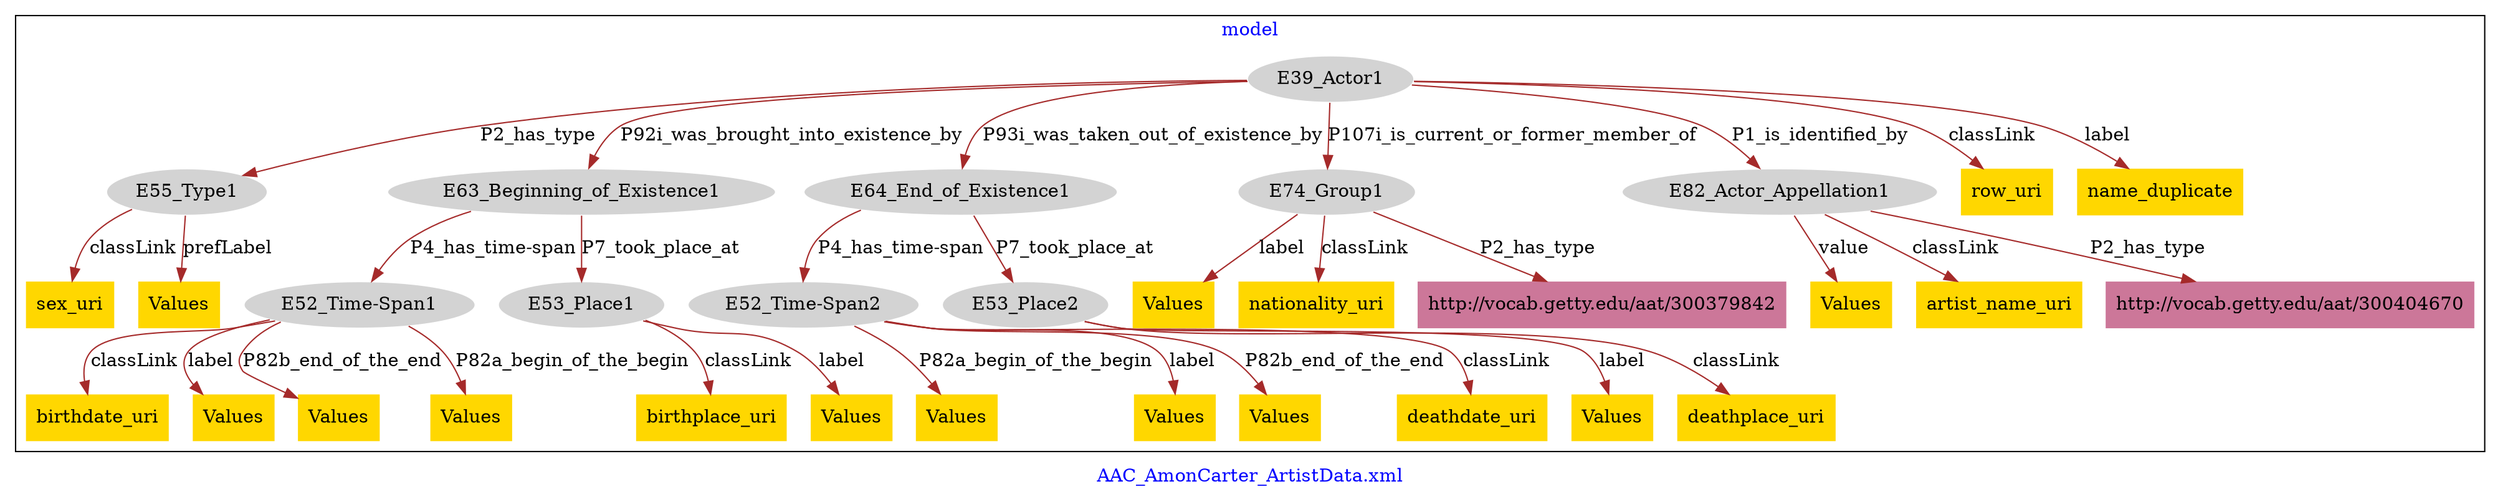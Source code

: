 digraph n0 {
fontcolor="blue"
remincross="true"
label="AAC_AmonCarter_ArtistData.xml"
subgraph cluster {
label="model"
n2[style="filled",color="white",fillcolor="lightgray",label="E39_Actor1"];
n3[style="filled",color="white",fillcolor="lightgray",label="E55_Type1"];
n4[style="filled",color="white",fillcolor="lightgray",label="E63_Beginning_of_Existence1"];
n5[style="filled",color="white",fillcolor="lightgray",label="E64_End_of_Existence1"];
n6[style="filled",color="white",fillcolor="lightgray",label="E74_Group1"];
n7[style="filled",color="white",fillcolor="lightgray",label="E82_Actor_Appellation1"];
n8[style="filled",color="white",fillcolor="lightgray",label="E52_Time-Span1"];
n9[style="filled",color="white",fillcolor="lightgray",label="E53_Place1"];
n10[style="filled",color="white",fillcolor="lightgray",label="E52_Time-Span2"];
n11[style="filled",color="white",fillcolor="lightgray",label="E53_Place2"];
n12[shape="plaintext",style="filled",fillcolor="gold",label="birthplace_uri"];
n13[shape="plaintext",style="filled",fillcolor="gold",label="Values"];
n14[shape="plaintext",style="filled",fillcolor="gold",label="row_uri"];
n15[shape="plaintext",style="filled",fillcolor="gold",label="Values"];
n16[shape="plaintext",style="filled",fillcolor="gold",label="Values"];
n17[shape="plaintext",style="filled",fillcolor="gold",label="birthdate_uri"];
n18[shape="plaintext",style="filled",fillcolor="gold",label="Values"];
n19[shape="plaintext",style="filled",fillcolor="gold",label="sex_uri"];
n20[shape="plaintext",style="filled",fillcolor="gold",label="Values"];
n21[shape="plaintext",style="filled",fillcolor="gold",label="Values"];
n22[shape="plaintext",style="filled",fillcolor="gold",label="Values"];
n23[shape="plaintext",style="filled",fillcolor="gold",label="Values"];
n24[shape="plaintext",style="filled",fillcolor="gold",label="Values"];
n25[shape="plaintext",style="filled",fillcolor="gold",label="deathplace_uri"];
n26[shape="plaintext",style="filled",fillcolor="gold",label="Values"];
n27[shape="plaintext",style="filled",fillcolor="gold",label="Values"];
n28[shape="plaintext",style="filled",fillcolor="gold",label="deathdate_uri"];
n29[shape="plaintext",style="filled",fillcolor="gold",label="name_duplicate"];
n30[shape="plaintext",style="filled",fillcolor="gold",label="nationality_uri"];
n31[shape="plaintext",style="filled",fillcolor="gold",label="artist_name_uri"];
n32[shape="plaintext",style="filled",fillcolor="#CC7799",label="http://vocab.getty.edu/aat/300379842"];
n33[shape="plaintext",style="filled",fillcolor="#CC7799",label="http://vocab.getty.edu/aat/300404670"];
}
n2 -> n3[color="brown",fontcolor="black",label="P2_has_type"]
n2 -> n4[color="brown",fontcolor="black",label="P92i_was_brought_into_existence_by"]
n2 -> n5[color="brown",fontcolor="black",label="P93i_was_taken_out_of_existence_by"]
n2 -> n6[color="brown",fontcolor="black",label="P107i_is_current_or_former_member_of"]
n2 -> n7[color="brown",fontcolor="black",label="P1_is_identified_by"]
n4 -> n8[color="brown",fontcolor="black",label="P4_has_time-span"]
n4 -> n9[color="brown",fontcolor="black",label="P7_took_place_at"]
n5 -> n10[color="brown",fontcolor="black",label="P4_has_time-span"]
n5 -> n11[color="brown",fontcolor="black",label="P7_took_place_at"]
n9 -> n12[color="brown",fontcolor="black",label="classLink"]
n10 -> n13[color="brown",fontcolor="black",label="P82a_begin_of_the_begin"]
n2 -> n14[color="brown",fontcolor="black",label="classLink"]
n7 -> n15[color="brown",fontcolor="black",label="value"]
n10 -> n16[color="brown",fontcolor="black",label="label"]
n8 -> n17[color="brown",fontcolor="black",label="classLink"]
n8 -> n18[color="brown",fontcolor="black",label="label"]
n3 -> n19[color="brown",fontcolor="black",label="classLink"]
n3 -> n20[color="brown",fontcolor="black",label="prefLabel"]
n6 -> n21[color="brown",fontcolor="black",label="label"]
n10 -> n22[color="brown",fontcolor="black",label="P82b_end_of_the_end"]
n11 -> n23[color="brown",fontcolor="black",label="label"]
n8 -> n24[color="brown",fontcolor="black",label="P82b_end_of_the_end"]
n11 -> n25[color="brown",fontcolor="black",label="classLink"]
n8 -> n26[color="brown",fontcolor="black",label="P82a_begin_of_the_begin"]
n9 -> n27[color="brown",fontcolor="black",label="label"]
n10 -> n28[color="brown",fontcolor="black",label="classLink"]
n2 -> n29[color="brown",fontcolor="black",label="label"]
n6 -> n30[color="brown",fontcolor="black",label="classLink"]
n7 -> n31[color="brown",fontcolor="black",label="classLink"]
n6 -> n32[color="brown",fontcolor="black",label="P2_has_type"]
n7 -> n33[color="brown",fontcolor="black",label="P2_has_type"]
}
